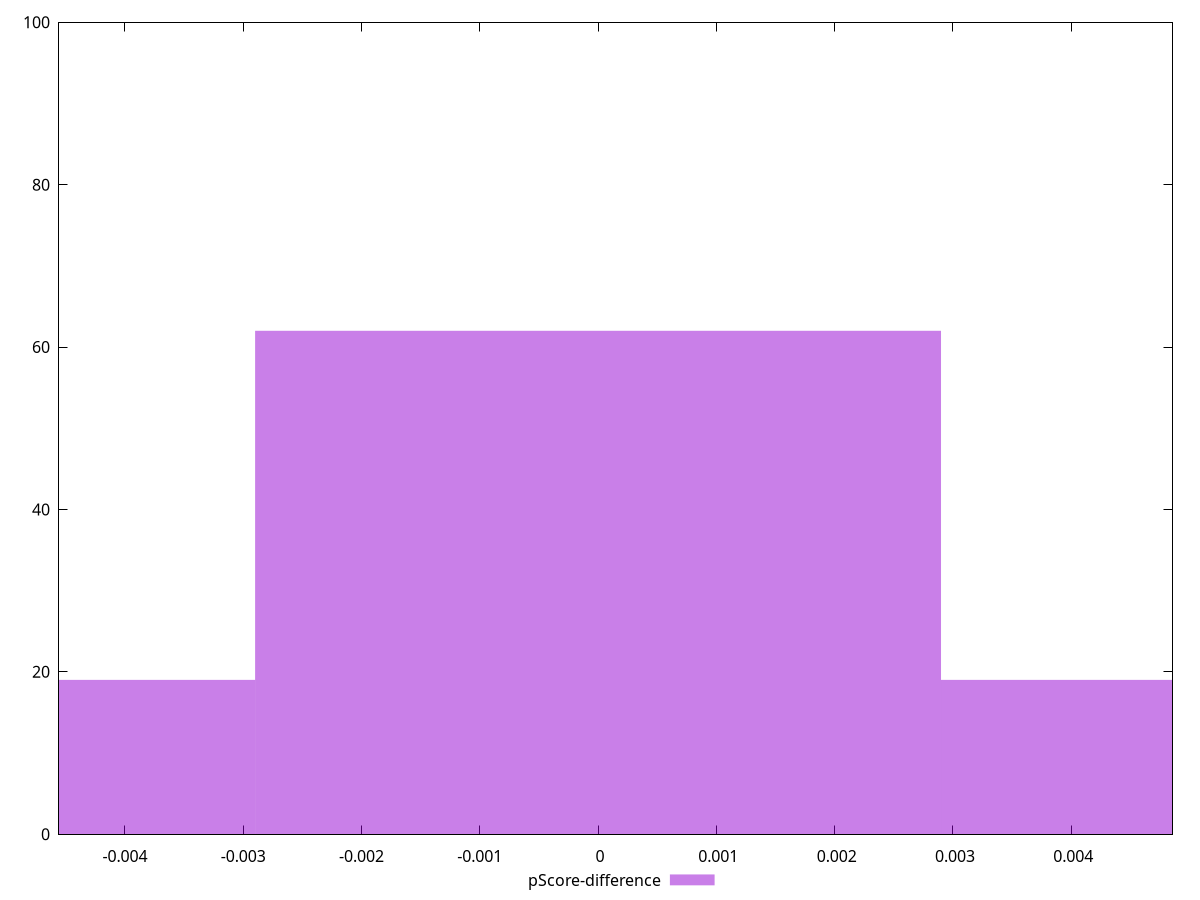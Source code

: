 reset

$pScoreDifference <<EOF
0 62
-0.0057983614574345895 19
0.0057983614574345895 19
EOF

set key outside below
set boxwidth 0.0057983614574345895
set xrange [-0.004557083682589946:0.0048561057581643086]
set yrange [0:100]
set trange [0:100]
set style fill transparent solid 0.5 noborder
set terminal svg size 640, 490 enhanced background rgb 'white'
set output "report_00009_2021-02-08T22-37-41.559Z/first-contentful-paint/samples/pages/pScore-difference/histogram.svg"

plot $pScoreDifference title "pScore-difference" with boxes

reset
